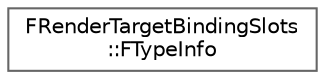 digraph "Graphical Class Hierarchy"
{
 // INTERACTIVE_SVG=YES
 // LATEX_PDF_SIZE
  bgcolor="transparent";
  edge [fontname=Helvetica,fontsize=10,labelfontname=Helvetica,labelfontsize=10];
  node [fontname=Helvetica,fontsize=10,shape=box,height=0.2,width=0.4];
  rankdir="LR";
  Node0 [id="Node000000",label="FRenderTargetBindingSlots\l::FTypeInfo",height=0.2,width=0.4,color="grey40", fillcolor="white", style="filled",URL="$d6/d78/structFRenderTargetBindingSlots_1_1FTypeInfo.html",tooltip=" "];
}
